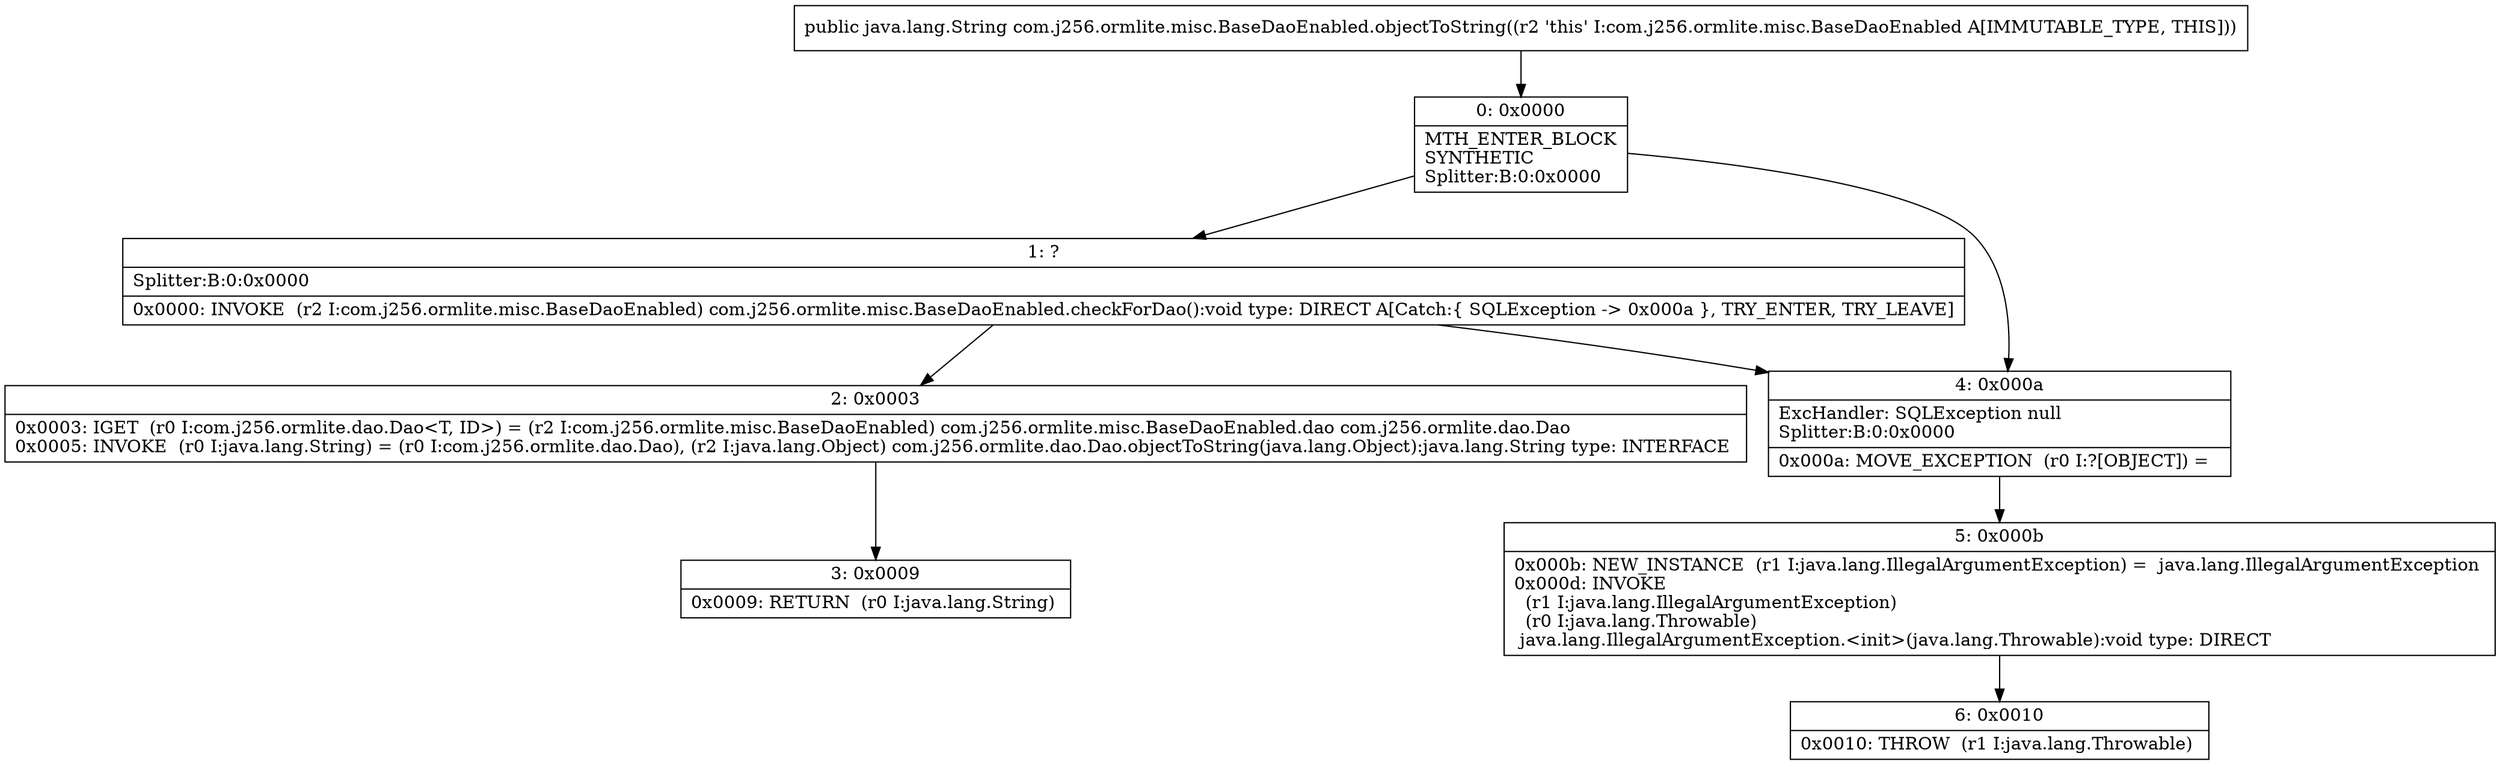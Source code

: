 digraph "CFG forcom.j256.ormlite.misc.BaseDaoEnabled.objectToString()Ljava\/lang\/String;" {
Node_0 [shape=record,label="{0\:\ 0x0000|MTH_ENTER_BLOCK\lSYNTHETIC\lSplitter:B:0:0x0000\l}"];
Node_1 [shape=record,label="{1\:\ ?|Splitter:B:0:0x0000\l|0x0000: INVOKE  (r2 I:com.j256.ormlite.misc.BaseDaoEnabled) com.j256.ormlite.misc.BaseDaoEnabled.checkForDao():void type: DIRECT A[Catch:\{ SQLException \-\> 0x000a \}, TRY_ENTER, TRY_LEAVE]\l}"];
Node_2 [shape=record,label="{2\:\ 0x0003|0x0003: IGET  (r0 I:com.j256.ormlite.dao.Dao\<T, ID\>) = (r2 I:com.j256.ormlite.misc.BaseDaoEnabled) com.j256.ormlite.misc.BaseDaoEnabled.dao com.j256.ormlite.dao.Dao \l0x0005: INVOKE  (r0 I:java.lang.String) = (r0 I:com.j256.ormlite.dao.Dao), (r2 I:java.lang.Object) com.j256.ormlite.dao.Dao.objectToString(java.lang.Object):java.lang.String type: INTERFACE \l}"];
Node_3 [shape=record,label="{3\:\ 0x0009|0x0009: RETURN  (r0 I:java.lang.String) \l}"];
Node_4 [shape=record,label="{4\:\ 0x000a|ExcHandler: SQLException null\lSplitter:B:0:0x0000\l|0x000a: MOVE_EXCEPTION  (r0 I:?[OBJECT]) =  \l}"];
Node_5 [shape=record,label="{5\:\ 0x000b|0x000b: NEW_INSTANCE  (r1 I:java.lang.IllegalArgumentException) =  java.lang.IllegalArgumentException \l0x000d: INVOKE  \l  (r1 I:java.lang.IllegalArgumentException)\l  (r0 I:java.lang.Throwable)\l java.lang.IllegalArgumentException.\<init\>(java.lang.Throwable):void type: DIRECT \l}"];
Node_6 [shape=record,label="{6\:\ 0x0010|0x0010: THROW  (r1 I:java.lang.Throwable) \l}"];
MethodNode[shape=record,label="{public java.lang.String com.j256.ormlite.misc.BaseDaoEnabled.objectToString((r2 'this' I:com.j256.ormlite.misc.BaseDaoEnabled A[IMMUTABLE_TYPE, THIS])) }"];
MethodNode -> Node_0;
Node_0 -> Node_1;
Node_0 -> Node_4;
Node_1 -> Node_2;
Node_1 -> Node_4;
Node_2 -> Node_3;
Node_4 -> Node_5;
Node_5 -> Node_6;
}

